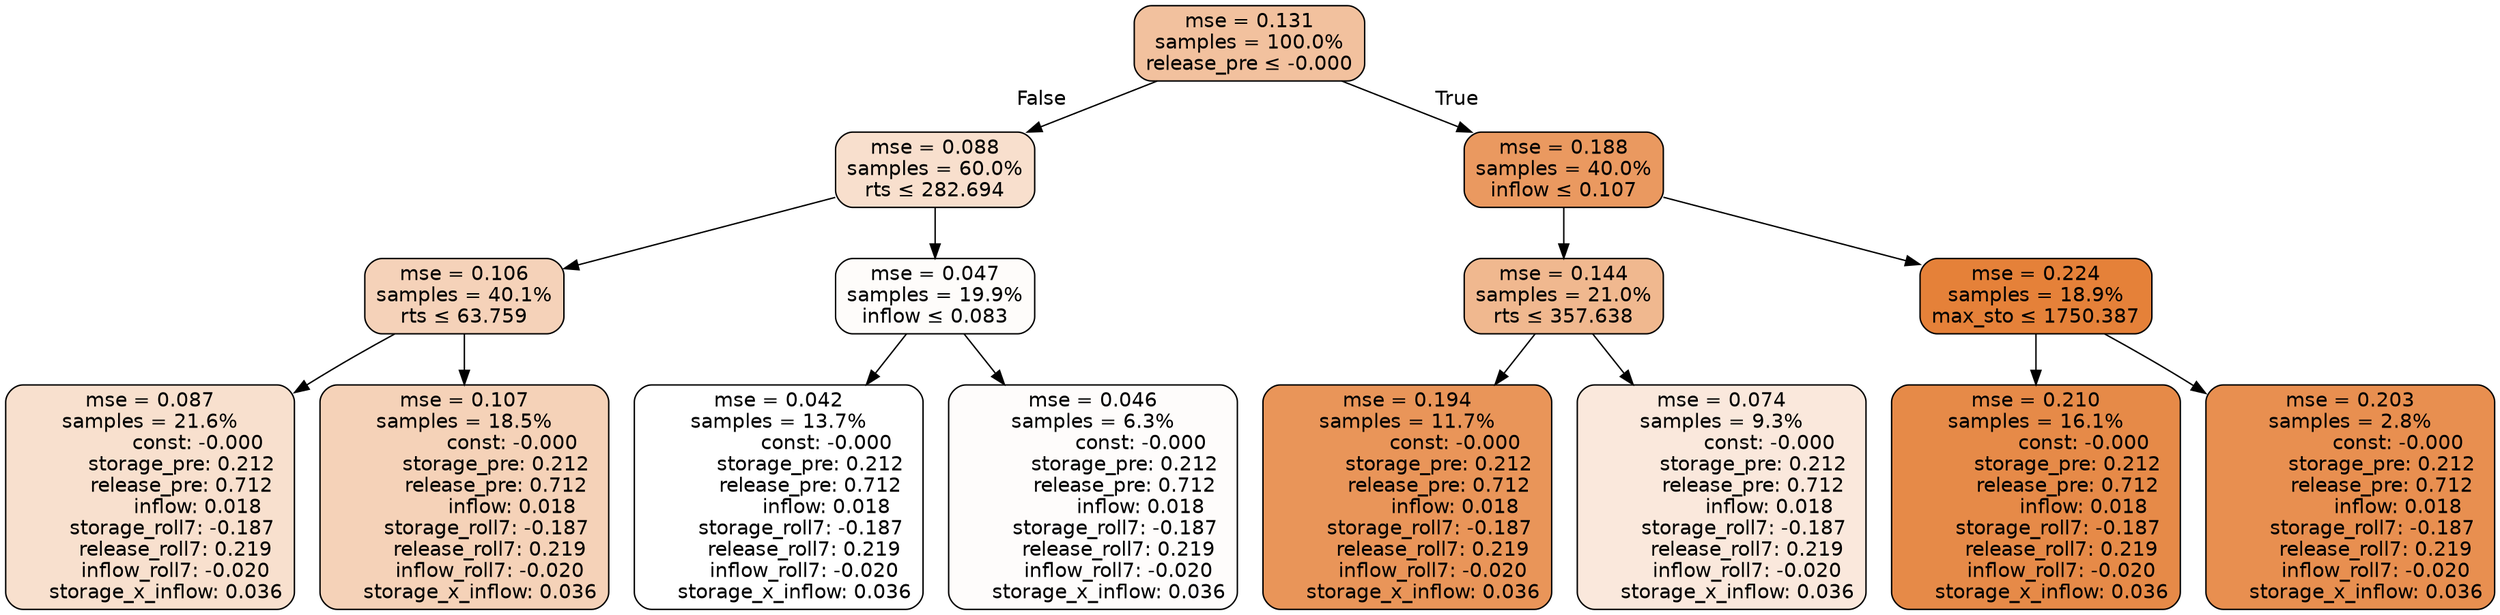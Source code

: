 digraph tree {
node [shape=rectangle, style="filled, rounded", color="black", fontname=helvetica] ;
edge [fontname=helvetica] ;
	"0" [label="mse = 0.131
samples = 100.0%
release_pre &le; -0.000", fillcolor="#f2c19e"]
	"1" [label="mse = 0.088
samples = 60.0%
rts &le; 282.694", fillcolor="#f8dfcd"]
	"2" [label="mse = 0.106
samples = 40.1%
rts &le; 63.759", fillcolor="#f5d2b9"]
	"3" [label="mse = 0.087
samples = 21.6%
               const: -0.000
          storage_pre: 0.212
          release_pre: 0.712
               inflow: 0.018
       storage_roll7: -0.187
        release_roll7: 0.219
        inflow_roll7: -0.020
     storage_x_inflow: 0.036", fillcolor="#f8e0ce"]
	"4" [label="mse = 0.107
samples = 18.5%
               const: -0.000
          storage_pre: 0.212
          release_pre: 0.712
               inflow: 0.018
       storage_roll7: -0.187
        release_roll7: 0.219
        inflow_roll7: -0.020
     storage_x_inflow: 0.036", fillcolor="#f5d2b8"]
	"5" [label="mse = 0.047
samples = 19.9%
inflow &le; 0.083", fillcolor="#fefcfa"]
	"6" [label="mse = 0.042
samples = 13.7%
               const: -0.000
          storage_pre: 0.212
          release_pre: 0.712
               inflow: 0.018
       storage_roll7: -0.187
        release_roll7: 0.219
        inflow_roll7: -0.020
     storage_x_inflow: 0.036", fillcolor="#ffffff"]
	"7" [label="mse = 0.046
samples = 6.3%
               const: -0.000
          storage_pre: 0.212
          release_pre: 0.712
               inflow: 0.018
       storage_roll7: -0.187
        release_roll7: 0.219
        inflow_roll7: -0.020
     storage_x_inflow: 0.036", fillcolor="#fefcfb"]
	"8" [label="mse = 0.188
samples = 40.0%
inflow &le; 0.107", fillcolor="#ea9960"]
	"9" [label="mse = 0.144
samples = 21.0%
rts &le; 357.638", fillcolor="#f0b88f"]
	"10" [label="mse = 0.194
samples = 11.7%
               const: -0.000
          storage_pre: 0.212
          release_pre: 0.712
               inflow: 0.018
       storage_roll7: -0.187
        release_roll7: 0.219
        inflow_roll7: -0.020
     storage_x_inflow: 0.036", fillcolor="#e99559"]
	"11" [label="mse = 0.074
samples = 9.3%
               const: -0.000
          storage_pre: 0.212
          release_pre: 0.712
               inflow: 0.018
       storage_roll7: -0.187
        release_roll7: 0.219
        inflow_roll7: -0.020
     storage_x_inflow: 0.036", fillcolor="#fae8dc"]
	"12" [label="mse = 0.224
samples = 18.9%
max_sto &le; 1750.387", fillcolor="#e58139"]
	"13" [label="mse = 0.210
samples = 16.1%
               const: -0.000
          storage_pre: 0.212
          release_pre: 0.712
               inflow: 0.018
       storage_roll7: -0.187
        release_roll7: 0.219
        inflow_roll7: -0.020
     storage_x_inflow: 0.036", fillcolor="#e68a48"]
	"14" [label="mse = 0.203
samples = 2.8%
               const: -0.000
          storage_pre: 0.212
          release_pre: 0.712
               inflow: 0.018
       storage_roll7: -0.187
        release_roll7: 0.219
        inflow_roll7: -0.020
     storage_x_inflow: 0.036", fillcolor="#e88f50"]

	"0" -> "1" [labeldistance=2.5, labelangle=45, headlabel="False"]
	"1" -> "2"
	"2" -> "3"
	"2" -> "4"
	"1" -> "5"
	"5" -> "6"
	"5" -> "7"
	"0" -> "8" [labeldistance=2.5, labelangle=-45, headlabel="True"]
	"8" -> "9"
	"9" -> "10"
	"9" -> "11"
	"8" -> "12"
	"12" -> "13"
	"12" -> "14"
}